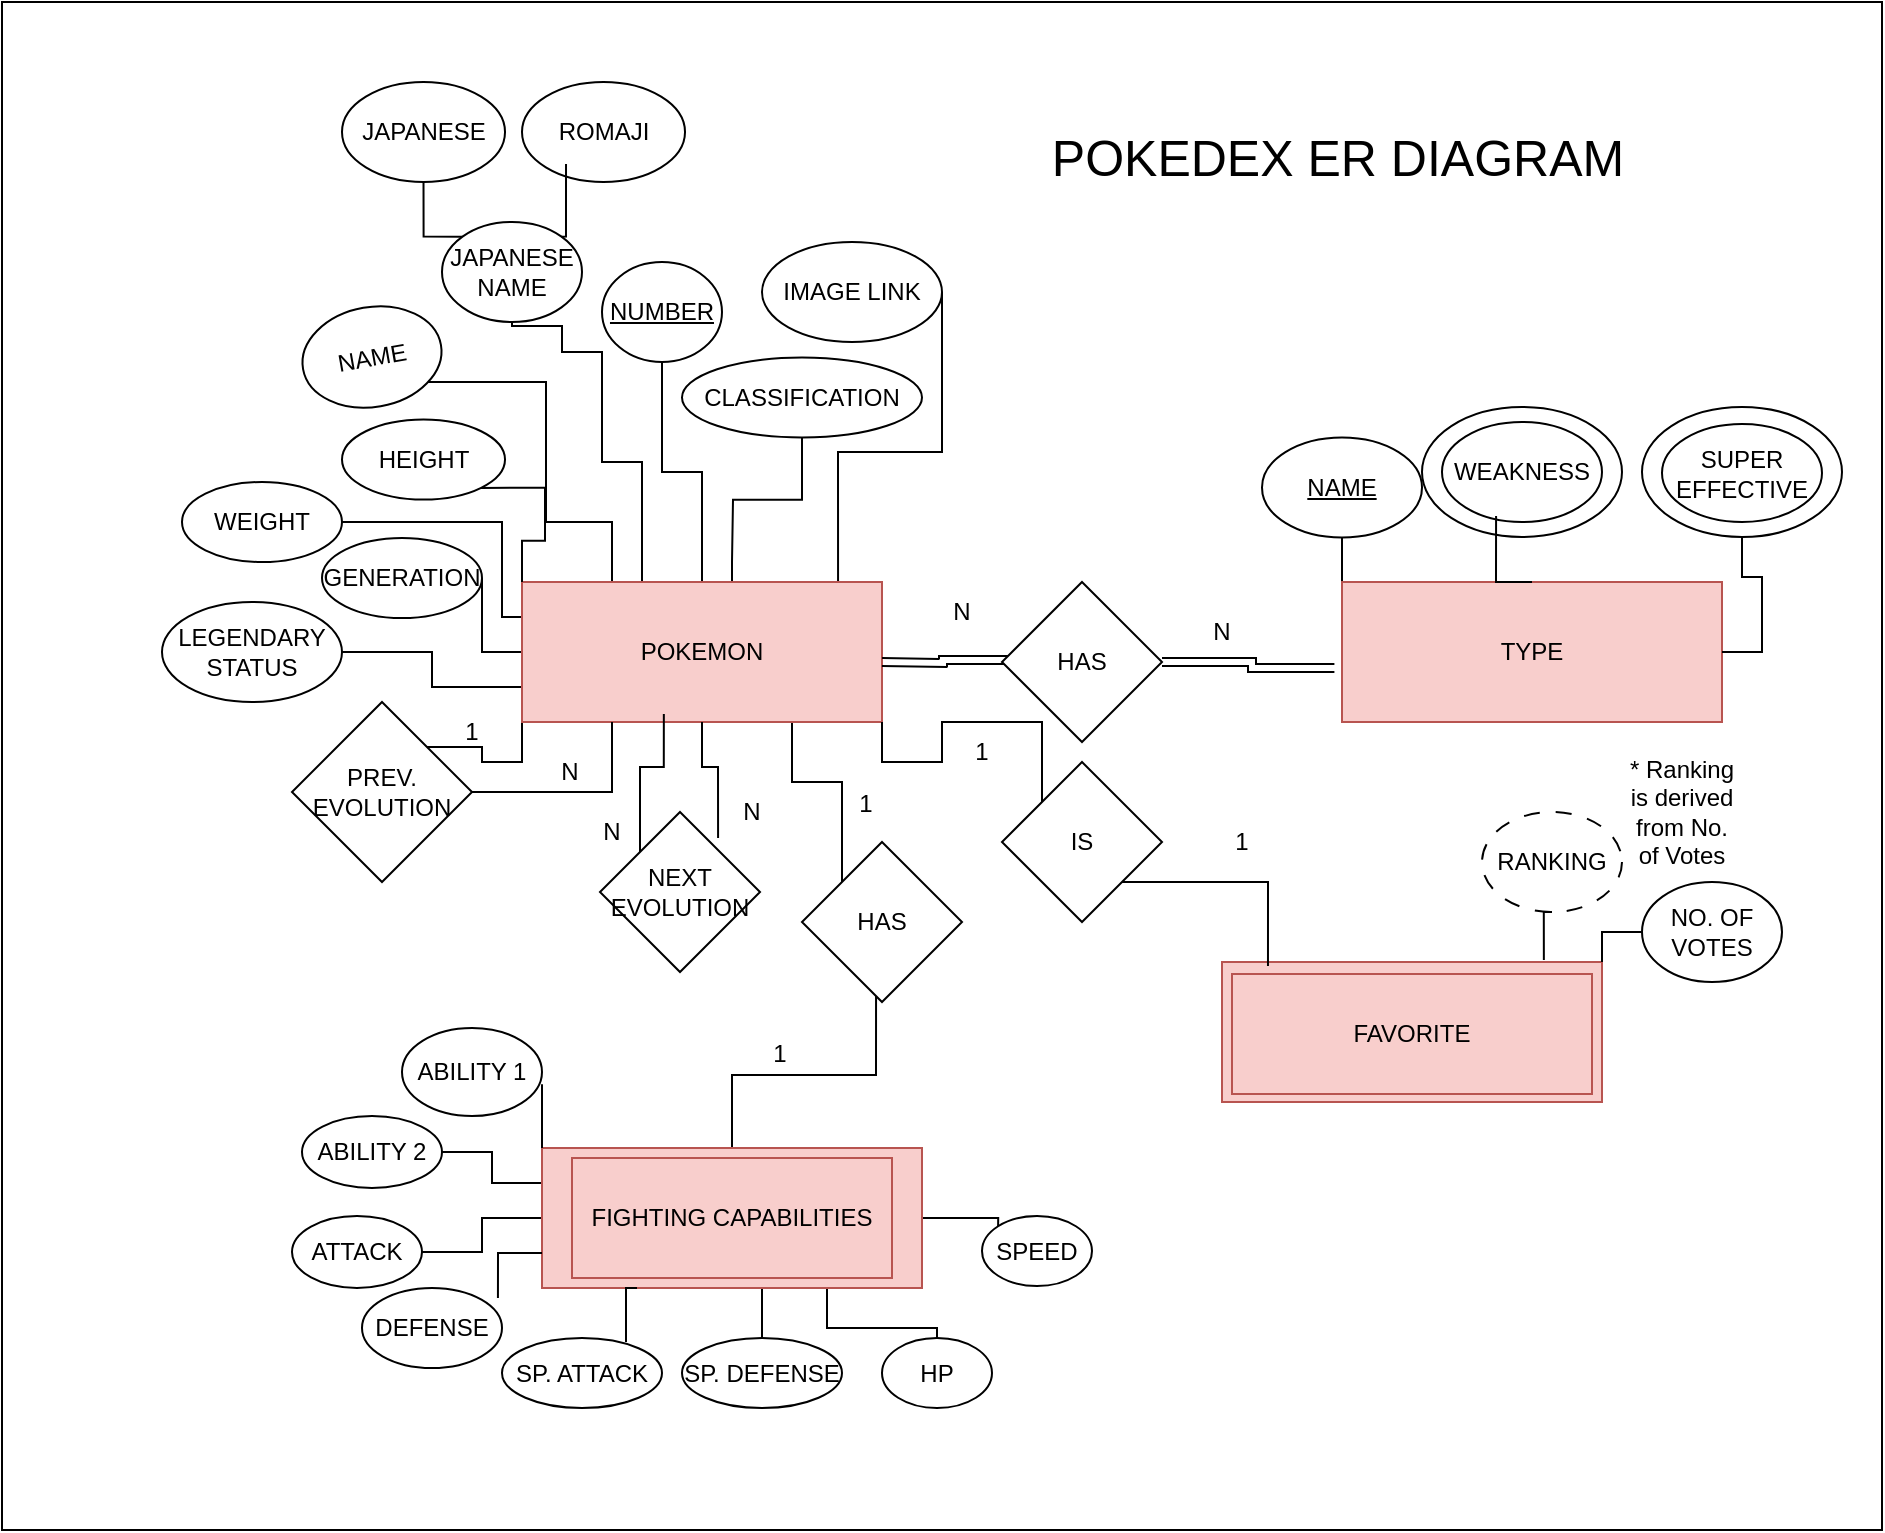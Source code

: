 <mxfile version="24.0.7" type="github">
  <diagram name="Page-1" id="Sbk3Eo_ly9QSLVSdRJkZ">
    <mxGraphModel dx="2072" dy="1694" grid="1" gridSize="10" guides="1" tooltips="1" connect="1" arrows="1" fold="1" page="1" pageScale="1" pageWidth="850" pageHeight="1100" math="0" shadow="0">
      <root>
        <mxCell id="0" />
        <mxCell id="1" parent="0" />
        <mxCell id="WvA3ibDLZRNIXYbd0nnT-17" value="" style="rounded=0;whiteSpace=wrap;html=1;" vertex="1" parent="1">
          <mxGeometry x="-120" y="-120" width="940" height="764" as="geometry" />
        </mxCell>
        <mxCell id="JgLcO3IamqkXX1sSQGq1-5" style="edgeStyle=orthogonalEdgeStyle;rounded=0;orthogonalLoop=1;jettySize=auto;html=1;exitX=0.25;exitY=0;exitDx=0;exitDy=0;entryX=0.5;entryY=1;entryDx=0;entryDy=0;endArrow=none;endFill=0;" parent="1" source="JgLcO3IamqkXX1sSQGq1-22" edge="1">
          <mxGeometry relative="1" as="geometry">
            <mxPoint x="193.967" y="154.645" as="sourcePoint" />
            <mxPoint x="71.341" y="62.12" as="targetPoint" />
            <Array as="points">
              <mxPoint x="185" y="140" />
              <mxPoint x="152" y="140" />
              <mxPoint x="152" y="70" />
              <mxPoint x="71" y="70" />
            </Array>
          </mxGeometry>
        </mxCell>
        <mxCell id="JgLcO3IamqkXX1sSQGq1-16" style="edgeStyle=orthogonalEdgeStyle;rounded=0;orthogonalLoop=1;jettySize=auto;html=1;exitX=0.5;exitY=0;exitDx=0;exitDy=0;entryX=0.5;entryY=1;entryDx=0;entryDy=0;endArrow=none;endFill=0;" parent="1" target="JgLcO3IamqkXX1sSQGq1-7" edge="1">
          <mxGeometry relative="1" as="geometry">
            <mxPoint x="245" y="160" as="sourcePoint" />
          </mxGeometry>
        </mxCell>
        <mxCell id="JgLcO3IamqkXX1sSQGq1-19" style="edgeStyle=orthogonalEdgeStyle;rounded=0;orthogonalLoop=1;jettySize=auto;html=1;exitX=1;exitY=0.5;exitDx=0;exitDy=0;endArrow=none;endFill=0;entryX=-0.02;entryY=0.614;entryDx=0;entryDy=0;entryPerimeter=0;shape=link;" parent="1" source="JgLcO3IamqkXX1sSQGq1-24" target="JgLcO3IamqkXX1sSQGq1-23" edge="1">
          <mxGeometry relative="1" as="geometry">
            <mxPoint x="320" y="210" as="sourcePoint" />
            <mxPoint x="480" y="210" as="targetPoint" />
          </mxGeometry>
        </mxCell>
        <mxCell id="JgLcO3IamqkXX1sSQGq1-3" value="NAME" style="ellipse;whiteSpace=wrap;html=1;rotation=-10;" parent="1" vertex="1">
          <mxGeometry x="30.0" y="32.5" width="70" height="50" as="geometry" />
        </mxCell>
        <mxCell id="JgLcO3IamqkXX1sSQGq1-46" style="edgeStyle=orthogonalEdgeStyle;rounded=0;orthogonalLoop=1;jettySize=auto;html=1;exitX=0;exitY=0;exitDx=0;exitDy=0;entryX=0.5;entryY=1;entryDx=0;entryDy=0;endArrow=none;endFill=0;" parent="1" source="JgLcO3IamqkXX1sSQGq1-4" target="JgLcO3IamqkXX1sSQGq1-44" edge="1">
          <mxGeometry relative="1" as="geometry" />
        </mxCell>
        <mxCell id="JgLcO3IamqkXX1sSQGq1-4" value="JAPANESE NAME" style="ellipse;whiteSpace=wrap;html=1;rotation=0;" parent="1" vertex="1">
          <mxGeometry x="100" y="-10" width="70" height="50" as="geometry" />
        </mxCell>
        <mxCell id="JgLcO3IamqkXX1sSQGq1-6" style="edgeStyle=orthogonalEdgeStyle;rounded=0;orthogonalLoop=1;jettySize=auto;html=1;exitX=0.5;exitY=0;exitDx=0;exitDy=0;endArrow=none;endFill=0;" parent="1" target="JgLcO3IamqkXX1sSQGq1-4" edge="1">
          <mxGeometry relative="1" as="geometry">
            <mxPoint x="245" y="160" as="sourcePoint" />
            <Array as="points">
              <mxPoint x="245" y="170" />
              <mxPoint x="200" y="170" />
              <mxPoint x="200" y="110" />
              <mxPoint x="180" y="110" />
              <mxPoint x="180" y="55" />
              <mxPoint x="160" y="55" />
              <mxPoint x="160" y="42" />
              <mxPoint x="135" y="42" />
            </Array>
          </mxGeometry>
        </mxCell>
        <mxCell id="JgLcO3IamqkXX1sSQGq1-7" value="CLASSIFICATION" style="ellipse;whiteSpace=wrap;html=1;rotation=0;" parent="1" vertex="1">
          <mxGeometry x="220" y="57.76" width="120" height="40" as="geometry" />
        </mxCell>
        <mxCell id="JgLcO3IamqkXX1sSQGq1-73" style="edgeStyle=orthogonalEdgeStyle;rounded=0;orthogonalLoop=1;jettySize=auto;html=1;exitX=0.5;exitY=1;exitDx=0;exitDy=0;endArrow=none;endFill=0;" parent="1" source="JgLcO3IamqkXX1sSQGq1-9" target="JgLcO3IamqkXX1sSQGq1-22" edge="1">
          <mxGeometry relative="1" as="geometry" />
        </mxCell>
        <mxCell id="JgLcO3IamqkXX1sSQGq1-9" value="&lt;u&gt;NUMBER&lt;/u&gt;" style="ellipse;whiteSpace=wrap;html=1;rotation=0;" parent="1" vertex="1">
          <mxGeometry x="180" y="10" width="60" height="50" as="geometry" />
        </mxCell>
        <mxCell id="JgLcO3IamqkXX1sSQGq1-12" value="IMAGE LINK" style="ellipse;whiteSpace=wrap;html=1;rotation=0;" parent="1" vertex="1">
          <mxGeometry x="260" width="90" height="50" as="geometry" />
        </mxCell>
        <mxCell id="JgLcO3IamqkXX1sSQGq1-17" style="edgeStyle=orthogonalEdgeStyle;rounded=0;orthogonalLoop=1;jettySize=auto;html=1;exitX=1;exitY=0;exitDx=0;exitDy=0;endArrow=none;endFill=0;" parent="1" target="JgLcO3IamqkXX1sSQGq1-12" edge="1">
          <mxGeometry relative="1" as="geometry">
            <mxPoint x="298.033" y="174.645" as="sourcePoint" />
            <Array as="points">
              <mxPoint x="298" y="105" />
              <mxPoint x="350" y="105" />
            </Array>
          </mxGeometry>
        </mxCell>
        <mxCell id="JgLcO3IamqkXX1sSQGq1-58" style="edgeStyle=orthogonalEdgeStyle;rounded=0;orthogonalLoop=1;jettySize=auto;html=1;exitX=0.463;exitY=0.838;exitDx=0;exitDy=0;endArrow=none;endFill=0;exitPerimeter=0;" parent="1" source="JgLcO3IamqkXX1sSQGq1-59" target="JgLcO3IamqkXX1sSQGq1-57" edge="1">
          <mxGeometry relative="1" as="geometry">
            <mxPoint x="240" y="403" as="sourcePoint" />
          </mxGeometry>
        </mxCell>
        <mxCell id="JgLcO3IamqkXX1sSQGq1-67" style="edgeStyle=orthogonalEdgeStyle;rounded=0;orthogonalLoop=1;jettySize=auto;html=1;exitX=0;exitY=0.25;exitDx=0;exitDy=0;entryX=1;entryY=0.5;entryDx=0;entryDy=0;endArrow=none;endFill=0;" parent="1" source="JgLcO3IamqkXX1sSQGq1-22" target="JgLcO3IamqkXX1sSQGq1-63" edge="1">
          <mxGeometry relative="1" as="geometry">
            <Array as="points">
              <mxPoint x="130" y="188" />
              <mxPoint x="130" y="140" />
            </Array>
          </mxGeometry>
        </mxCell>
        <mxCell id="JgLcO3IamqkXX1sSQGq1-70" style="edgeStyle=orthogonalEdgeStyle;rounded=0;orthogonalLoop=1;jettySize=auto;html=1;exitX=0;exitY=0.5;exitDx=0;exitDy=0;entryX=1;entryY=0.5;entryDx=0;entryDy=0;endArrow=none;endFill=0;" parent="1" source="JgLcO3IamqkXX1sSQGq1-22" target="JgLcO3IamqkXX1sSQGq1-68" edge="1">
          <mxGeometry relative="1" as="geometry" />
        </mxCell>
        <mxCell id="JgLcO3IamqkXX1sSQGq1-71" style="edgeStyle=orthogonalEdgeStyle;rounded=0;orthogonalLoop=1;jettySize=auto;html=1;exitX=0;exitY=0.75;exitDx=0;exitDy=0;entryX=1;entryY=0.5;entryDx=0;entryDy=0;endArrow=none;endFill=0;" parent="1" source="JgLcO3IamqkXX1sSQGq1-22" target="JgLcO3IamqkXX1sSQGq1-69" edge="1">
          <mxGeometry relative="1" as="geometry" />
        </mxCell>
        <mxCell id="WvA3ibDLZRNIXYbd0nnT-3" style="edgeStyle=orthogonalEdgeStyle;rounded=0;orthogonalLoop=1;jettySize=auto;html=1;exitX=0;exitY=1;exitDx=0;exitDy=0;entryX=1;entryY=0;entryDx=0;entryDy=0;endArrow=none;endFill=0;" edge="1" parent="1" source="JgLcO3IamqkXX1sSQGq1-22" target="WvA3ibDLZRNIXYbd0nnT-1">
          <mxGeometry relative="1" as="geometry" />
        </mxCell>
        <mxCell id="WvA3ibDLZRNIXYbd0nnT-8" style="edgeStyle=orthogonalEdgeStyle;rounded=0;orthogonalLoop=1;jettySize=auto;html=1;exitX=0.75;exitY=1;exitDx=0;exitDy=0;entryX=0;entryY=0;entryDx=0;entryDy=0;endArrow=none;endFill=0;" edge="1" parent="1" source="JgLcO3IamqkXX1sSQGq1-22" target="JgLcO3IamqkXX1sSQGq1-59">
          <mxGeometry relative="1" as="geometry" />
        </mxCell>
        <mxCell id="JgLcO3IamqkXX1sSQGq1-22" value="POKEMON" style="rounded=0;whiteSpace=wrap;html=1;fillColor=#f8cecc;strokeColor=#b85450;" parent="1" vertex="1">
          <mxGeometry x="140" y="170" width="180" height="70" as="geometry" />
        </mxCell>
        <mxCell id="JgLcO3IamqkXX1sSQGq1-31" style="edgeStyle=orthogonalEdgeStyle;rounded=0;orthogonalLoop=1;jettySize=auto;html=1;exitX=0;exitY=0;exitDx=0;exitDy=0;entryX=0.5;entryY=1;entryDx=0;entryDy=0;endArrow=none;endFill=0;" parent="1" source="JgLcO3IamqkXX1sSQGq1-23" target="JgLcO3IamqkXX1sSQGq1-30" edge="1">
          <mxGeometry relative="1" as="geometry" />
        </mxCell>
        <mxCell id="JgLcO3IamqkXX1sSQGq1-23" value="TYPE" style="rounded=0;whiteSpace=wrap;html=1;fillColor=#f8cecc;strokeColor=#b85450;" parent="1" vertex="1">
          <mxGeometry x="550" y="170" width="190" height="70" as="geometry" />
        </mxCell>
        <mxCell id="JgLcO3IamqkXX1sSQGq1-25" value="" style="edgeStyle=orthogonalEdgeStyle;rounded=0;orthogonalLoop=1;jettySize=auto;html=1;exitX=1;exitY=0.5;exitDx=0;exitDy=0;endArrow=none;endFill=0;entryX=0.088;entryY=0.488;entryDx=0;entryDy=0;entryPerimeter=0;shape=link;" parent="1" target="JgLcO3IamqkXX1sSQGq1-24" edge="1">
          <mxGeometry relative="1" as="geometry">
            <mxPoint x="320" y="210" as="sourcePoint" />
            <mxPoint x="547" y="213" as="targetPoint" />
          </mxGeometry>
        </mxCell>
        <mxCell id="JgLcO3IamqkXX1sSQGq1-24" value="HAS" style="rhombus;whiteSpace=wrap;html=1;" parent="1" vertex="1">
          <mxGeometry x="380" y="170" width="80" height="80" as="geometry" />
        </mxCell>
        <mxCell id="JgLcO3IamqkXX1sSQGq1-26" value="N" style="text;html=1;align=center;verticalAlign=middle;whiteSpace=wrap;rounded=0;" parent="1" vertex="1">
          <mxGeometry x="330" y="170" width="60" height="30" as="geometry" />
        </mxCell>
        <mxCell id="JgLcO3IamqkXX1sSQGq1-27" value="N" style="text;html=1;align=center;verticalAlign=middle;whiteSpace=wrap;rounded=0;" parent="1" vertex="1">
          <mxGeometry x="460" y="180" width="60" height="30" as="geometry" />
        </mxCell>
        <mxCell id="JgLcO3IamqkXX1sSQGq1-30" value="&lt;u&gt;NAME&lt;/u&gt;" style="ellipse;whiteSpace=wrap;html=1;" parent="1" vertex="1">
          <mxGeometry x="510" y="97.76" width="80" height="50" as="geometry" />
        </mxCell>
        <mxCell id="JgLcO3IamqkXX1sSQGq1-34" value="" style="ellipse;whiteSpace=wrap;html=1;" parent="1" vertex="1">
          <mxGeometry x="590" y="82.5" width="100" height="65" as="geometry" />
        </mxCell>
        <mxCell id="JgLcO3IamqkXX1sSQGq1-32" value="WEAKNESS" style="ellipse;whiteSpace=wrap;html=1;" parent="1" vertex="1">
          <mxGeometry x="600" y="90" width="80" height="50" as="geometry" />
        </mxCell>
        <mxCell id="JgLcO3IamqkXX1sSQGq1-33" style="edgeStyle=orthogonalEdgeStyle;rounded=0;orthogonalLoop=1;jettySize=auto;html=1;exitX=0.5;exitY=0;exitDx=0;exitDy=0;entryX=0.338;entryY=0.94;entryDx=0;entryDy=0;entryPerimeter=0;endArrow=none;endFill=0;" parent="1" source="JgLcO3IamqkXX1sSQGq1-23" target="JgLcO3IamqkXX1sSQGq1-32" edge="1">
          <mxGeometry relative="1" as="geometry" />
        </mxCell>
        <mxCell id="JgLcO3IamqkXX1sSQGq1-37" style="edgeStyle=orthogonalEdgeStyle;rounded=0;orthogonalLoop=1;jettySize=auto;html=1;exitX=0.5;exitY=1;exitDx=0;exitDy=0;entryX=1;entryY=0.5;entryDx=0;entryDy=0;endArrow=none;endFill=0;" parent="1" source="JgLcO3IamqkXX1sSQGq1-36" target="JgLcO3IamqkXX1sSQGq1-23" edge="1">
          <mxGeometry relative="1" as="geometry" />
        </mxCell>
        <mxCell id="JgLcO3IamqkXX1sSQGq1-36" value="" style="ellipse;whiteSpace=wrap;html=1;" parent="1" vertex="1">
          <mxGeometry x="700" y="82.5" width="100" height="65" as="geometry" />
        </mxCell>
        <mxCell id="JgLcO3IamqkXX1sSQGq1-35" value="SUPER EFFECTIVE" style="ellipse;whiteSpace=wrap;html=1;" parent="1" vertex="1">
          <mxGeometry x="710" y="91.0" width="80" height="49" as="geometry" />
        </mxCell>
        <mxCell id="JgLcO3IamqkXX1sSQGq1-38" value="FAVORITE" style="rounded=0;whiteSpace=wrap;html=1;fillColor=#f8cecc;strokeColor=#b85450;" parent="1" vertex="1">
          <mxGeometry x="490" y="360" width="190" height="70" as="geometry" />
        </mxCell>
        <mxCell id="JgLcO3IamqkXX1sSQGq1-39" style="edgeStyle=orthogonalEdgeStyle;rounded=0;orthogonalLoop=1;jettySize=auto;html=1;exitX=1;exitY=1;exitDx=0;exitDy=0;entryX=0.121;entryY=0.029;entryDx=0;entryDy=0;entryPerimeter=0;endArrow=none;endFill=0;" parent="1" source="JgLcO3IamqkXX1sSQGq1-40" target="JgLcO3IamqkXX1sSQGq1-38" edge="1">
          <mxGeometry relative="1" as="geometry" />
        </mxCell>
        <mxCell id="JgLcO3IamqkXX1sSQGq1-41" value="" style="edgeStyle=orthogonalEdgeStyle;rounded=0;orthogonalLoop=1;jettySize=auto;html=1;exitX=1;exitY=1;exitDx=0;exitDy=0;entryX=0;entryY=0;entryDx=0;entryDy=0;endArrow=none;endFill=0;" parent="1" source="JgLcO3IamqkXX1sSQGq1-22" target="JgLcO3IamqkXX1sSQGq1-40" edge="1">
          <mxGeometry relative="1" as="geometry">
            <mxPoint x="320" y="240" as="sourcePoint" />
            <mxPoint x="513" y="362" as="targetPoint" />
          </mxGeometry>
        </mxCell>
        <mxCell id="JgLcO3IamqkXX1sSQGq1-40" value="IS" style="rhombus;whiteSpace=wrap;html=1;" parent="1" vertex="1">
          <mxGeometry x="380" y="260" width="80" height="80" as="geometry" />
        </mxCell>
        <mxCell id="JgLcO3IamqkXX1sSQGq1-42" value="1" style="text;html=1;align=center;verticalAlign=middle;whiteSpace=wrap;rounded=0;" parent="1" vertex="1">
          <mxGeometry x="340" y="240" width="60" height="30" as="geometry" />
        </mxCell>
        <mxCell id="JgLcO3IamqkXX1sSQGq1-43" value="1" style="text;html=1;align=center;verticalAlign=middle;whiteSpace=wrap;rounded=0;" parent="1" vertex="1">
          <mxGeometry x="470" y="285" width="60" height="30" as="geometry" />
        </mxCell>
        <mxCell id="JgLcO3IamqkXX1sSQGq1-44" value="JAPANESE" style="ellipse;whiteSpace=wrap;html=1;" parent="1" vertex="1">
          <mxGeometry x="50" y="-80" width="81.51" height="50" as="geometry" />
        </mxCell>
        <mxCell id="JgLcO3IamqkXX1sSQGq1-45" value="ROMAJI" style="ellipse;whiteSpace=wrap;html=1;" parent="1" vertex="1">
          <mxGeometry x="140" y="-80" width="81.51" height="50" as="geometry" />
        </mxCell>
        <mxCell id="JgLcO3IamqkXX1sSQGq1-47" style="edgeStyle=orthogonalEdgeStyle;rounded=0;orthogonalLoop=1;jettySize=auto;html=1;exitX=1;exitY=0;exitDx=0;exitDy=0;entryX=0.27;entryY=0.82;entryDx=0;entryDy=0;entryPerimeter=0;endArrow=none;endFill=0;" parent="1" source="JgLcO3IamqkXX1sSQGq1-4" target="JgLcO3IamqkXX1sSQGq1-45" edge="1">
          <mxGeometry relative="1" as="geometry" />
        </mxCell>
        <mxCell id="JgLcO3IamqkXX1sSQGq1-50" value="RANKING" style="ellipse;whiteSpace=wrap;html=1;dashed=1;dashPattern=8 8;" parent="1" vertex="1">
          <mxGeometry x="620" y="285" width="70" height="50" as="geometry" />
        </mxCell>
        <mxCell id="JgLcO3IamqkXX1sSQGq1-54" style="edgeStyle=orthogonalEdgeStyle;rounded=0;orthogonalLoop=1;jettySize=auto;html=1;exitX=0;exitY=0.5;exitDx=0;exitDy=0;entryX=1;entryY=0;entryDx=0;entryDy=0;endArrow=none;endFill=0;" parent="1" source="JgLcO3IamqkXX1sSQGq1-52" target="JgLcO3IamqkXX1sSQGq1-38" edge="1">
          <mxGeometry relative="1" as="geometry" />
        </mxCell>
        <mxCell id="JgLcO3IamqkXX1sSQGq1-52" value="NO. OF VOTES" style="ellipse;whiteSpace=wrap;html=1;" parent="1" vertex="1">
          <mxGeometry x="700" y="320" width="70" height="50" as="geometry" />
        </mxCell>
        <mxCell id="JgLcO3IamqkXX1sSQGq1-53" style="edgeStyle=orthogonalEdgeStyle;rounded=0;orthogonalLoop=1;jettySize=auto;html=1;exitX=0.5;exitY=1;exitDx=0;exitDy=0;entryX=0.847;entryY=-0.014;entryDx=0;entryDy=0;entryPerimeter=0;endArrow=none;endFill=0;" parent="1" source="JgLcO3IamqkXX1sSQGq1-50" target="JgLcO3IamqkXX1sSQGq1-38" edge="1">
          <mxGeometry relative="1" as="geometry" />
        </mxCell>
        <mxCell id="JgLcO3IamqkXX1sSQGq1-55" value="* Ranking is derived from No. of Votes" style="text;html=1;align=center;verticalAlign=middle;whiteSpace=wrap;rounded=0;" parent="1" vertex="1">
          <mxGeometry x="690" y="270" width="60" height="30" as="geometry" />
        </mxCell>
        <mxCell id="JgLcO3IamqkXX1sSQGq1-78" style="edgeStyle=orthogonalEdgeStyle;rounded=0;orthogonalLoop=1;jettySize=auto;html=1;exitX=0;exitY=0.25;exitDx=0;exitDy=0;entryX=1;entryY=0.5;entryDx=0;entryDy=0;endArrow=none;endFill=0;" parent="1" source="JgLcO3IamqkXX1sSQGq1-57" target="JgLcO3IamqkXX1sSQGq1-77" edge="1">
          <mxGeometry relative="1" as="geometry" />
        </mxCell>
        <mxCell id="JgLcO3IamqkXX1sSQGq1-84" style="edgeStyle=orthogonalEdgeStyle;rounded=0;orthogonalLoop=1;jettySize=auto;html=1;exitX=0;exitY=0.5;exitDx=0;exitDy=0;entryX=1;entryY=0.5;entryDx=0;entryDy=0;endArrow=none;endFill=0;" parent="1" source="JgLcO3IamqkXX1sSQGq1-57" target="JgLcO3IamqkXX1sSQGq1-79" edge="1">
          <mxGeometry relative="1" as="geometry" />
        </mxCell>
        <mxCell id="JgLcO3IamqkXX1sSQGq1-87" style="edgeStyle=orthogonalEdgeStyle;rounded=0;orthogonalLoop=1;jettySize=auto;html=1;exitX=0.5;exitY=1;exitDx=0;exitDy=0;entryX=0.5;entryY=0;entryDx=0;entryDy=0;endArrow=none;endFill=0;" parent="1" source="JgLcO3IamqkXX1sSQGq1-57" target="JgLcO3IamqkXX1sSQGq1-82" edge="1">
          <mxGeometry relative="1" as="geometry" />
        </mxCell>
        <mxCell id="JgLcO3IamqkXX1sSQGq1-91" style="edgeStyle=orthogonalEdgeStyle;rounded=0;orthogonalLoop=1;jettySize=auto;html=1;exitX=0.75;exitY=1;exitDx=0;exitDy=0;entryX=0.5;entryY=0;entryDx=0;entryDy=0;endArrow=none;endFill=0;" parent="1" source="JgLcO3IamqkXX1sSQGq1-57" target="JgLcO3IamqkXX1sSQGq1-88" edge="1">
          <mxGeometry relative="1" as="geometry" />
        </mxCell>
        <mxCell id="JgLcO3IamqkXX1sSQGq1-92" style="edgeStyle=orthogonalEdgeStyle;rounded=0;orthogonalLoop=1;jettySize=auto;html=1;exitX=1;exitY=0.5;exitDx=0;exitDy=0;entryX=0;entryY=0;entryDx=0;entryDy=0;endArrow=none;endFill=0;" parent="1" source="JgLcO3IamqkXX1sSQGq1-57" target="JgLcO3IamqkXX1sSQGq1-90" edge="1">
          <mxGeometry relative="1" as="geometry" />
        </mxCell>
        <mxCell id="JgLcO3IamqkXX1sSQGq1-57" value="FIGHTING CAPABILITIES" style="rounded=0;whiteSpace=wrap;html=1;fillColor=#f8cecc;strokeColor=#b85450;" parent="1" vertex="1">
          <mxGeometry x="150" y="453" width="190" height="70" as="geometry" />
        </mxCell>
        <mxCell id="JgLcO3IamqkXX1sSQGq1-59" value="HAS" style="rhombus;whiteSpace=wrap;html=1;" parent="1" vertex="1">
          <mxGeometry x="280" y="300" width="80" height="80" as="geometry" />
        </mxCell>
        <mxCell id="JgLcO3IamqkXX1sSQGq1-61" value="1" style="text;html=1;align=center;verticalAlign=middle;whiteSpace=wrap;rounded=0;" parent="1" vertex="1">
          <mxGeometry x="297" y="266" width="30" height="30" as="geometry" />
        </mxCell>
        <mxCell id="JgLcO3IamqkXX1sSQGq1-64" style="edgeStyle=orthogonalEdgeStyle;rounded=0;orthogonalLoop=1;jettySize=auto;html=1;exitX=1;exitY=1;exitDx=0;exitDy=0;entryX=0;entryY=0;entryDx=0;entryDy=0;endArrow=none;endFill=0;" parent="1" source="JgLcO3IamqkXX1sSQGq1-62" target="JgLcO3IamqkXX1sSQGq1-22" edge="1">
          <mxGeometry relative="1" as="geometry" />
        </mxCell>
        <mxCell id="JgLcO3IamqkXX1sSQGq1-62" value="HEIGHT" style="ellipse;whiteSpace=wrap;html=1;rotation=0;" parent="1" vertex="1">
          <mxGeometry x="50" y="88.76" width="81.51" height="40" as="geometry" />
        </mxCell>
        <mxCell id="JgLcO3IamqkXX1sSQGq1-63" value="WEIGHT" style="ellipse;whiteSpace=wrap;html=1;rotation=0;" parent="1" vertex="1">
          <mxGeometry x="-30" y="120" width="80" height="40" as="geometry" />
        </mxCell>
        <mxCell id="JgLcO3IamqkXX1sSQGq1-65" value="1" style="text;html=1;align=center;verticalAlign=middle;whiteSpace=wrap;rounded=0;" parent="1" vertex="1">
          <mxGeometry x="239" y="391" width="60" height="30" as="geometry" />
        </mxCell>
        <mxCell id="JgLcO3IamqkXX1sSQGq1-68" value="GENERATION" style="ellipse;whiteSpace=wrap;html=1;rotation=0;" parent="1" vertex="1">
          <mxGeometry x="40" y="148" width="80" height="40" as="geometry" />
        </mxCell>
        <mxCell id="JgLcO3IamqkXX1sSQGq1-69" value="LEGENDARY STATUS" style="ellipse;whiteSpace=wrap;html=1;rotation=0;" parent="1" vertex="1">
          <mxGeometry x="-40" y="180" width="90" height="50" as="geometry" />
        </mxCell>
        <mxCell id="JgLcO3IamqkXX1sSQGq1-74" value="FAVORITE" style="rounded=0;whiteSpace=wrap;html=1;fillColor=#f8cecc;strokeColor=#b85450;" parent="1" vertex="1">
          <mxGeometry x="495" y="366" width="180" height="60" as="geometry" />
        </mxCell>
        <mxCell id="JgLcO3IamqkXX1sSQGq1-75" value="ABILITY 1" style="ellipse;whiteSpace=wrap;html=1;rotation=0;" parent="1" vertex="1">
          <mxGeometry x="80" y="393" width="70" height="44" as="geometry" />
        </mxCell>
        <mxCell id="JgLcO3IamqkXX1sSQGq1-76" style="edgeStyle=orthogonalEdgeStyle;rounded=0;orthogonalLoop=1;jettySize=auto;html=1;exitX=0;exitY=0;exitDx=0;exitDy=0;entryX=1;entryY=0.64;entryDx=0;entryDy=0;entryPerimeter=0;endArrow=none;endFill=0;" parent="1" source="JgLcO3IamqkXX1sSQGq1-57" target="JgLcO3IamqkXX1sSQGq1-75" edge="1">
          <mxGeometry relative="1" as="geometry" />
        </mxCell>
        <mxCell id="JgLcO3IamqkXX1sSQGq1-77" value="ABILITY 2" style="ellipse;whiteSpace=wrap;html=1;rotation=0;" parent="1" vertex="1">
          <mxGeometry x="30" y="437" width="70" height="36" as="geometry" />
        </mxCell>
        <mxCell id="JgLcO3IamqkXX1sSQGq1-79" value="ATTACK" style="ellipse;whiteSpace=wrap;html=1;rotation=0;" parent="1" vertex="1">
          <mxGeometry x="25" y="487" width="65" height="36" as="geometry" />
        </mxCell>
        <mxCell id="JgLcO3IamqkXX1sSQGq1-80" value="DEFENSE" style="ellipse;whiteSpace=wrap;html=1;rotation=0;" parent="1" vertex="1">
          <mxGeometry x="60" y="523" width="70" height="40" as="geometry" />
        </mxCell>
        <mxCell id="JgLcO3IamqkXX1sSQGq1-81" value="SP. ATTACK" style="ellipse;whiteSpace=wrap;html=1;rotation=0;" parent="1" vertex="1">
          <mxGeometry x="130" y="548" width="80" height="35" as="geometry" />
        </mxCell>
        <mxCell id="JgLcO3IamqkXX1sSQGq1-82" value="SP. DEFENSE" style="ellipse;whiteSpace=wrap;html=1;rotation=0;" parent="1" vertex="1">
          <mxGeometry x="220" y="548" width="80" height="35" as="geometry" />
        </mxCell>
        <mxCell id="JgLcO3IamqkXX1sSQGq1-85" style="edgeStyle=orthogonalEdgeStyle;rounded=0;orthogonalLoop=1;jettySize=auto;html=1;exitX=0;exitY=0.75;exitDx=0;exitDy=0;entryX=0.971;entryY=0.125;entryDx=0;entryDy=0;entryPerimeter=0;endArrow=none;endFill=0;" parent="1" source="JgLcO3IamqkXX1sSQGq1-57" target="JgLcO3IamqkXX1sSQGq1-80" edge="1">
          <mxGeometry relative="1" as="geometry" />
        </mxCell>
        <mxCell id="JgLcO3IamqkXX1sSQGq1-86" style="edgeStyle=orthogonalEdgeStyle;rounded=0;orthogonalLoop=1;jettySize=auto;html=1;exitX=0.25;exitY=1;exitDx=0;exitDy=0;entryX=0.775;entryY=0.057;entryDx=0;entryDy=0;entryPerimeter=0;endArrow=none;endFill=0;" parent="1" source="JgLcO3IamqkXX1sSQGq1-57" target="JgLcO3IamqkXX1sSQGq1-81" edge="1">
          <mxGeometry relative="1" as="geometry" />
        </mxCell>
        <mxCell id="JgLcO3IamqkXX1sSQGq1-88" value="HP" style="ellipse;whiteSpace=wrap;html=1;rotation=0;" parent="1" vertex="1">
          <mxGeometry x="320" y="548" width="55" height="35" as="geometry" />
        </mxCell>
        <mxCell id="JgLcO3IamqkXX1sSQGq1-90" value="SPEED" style="ellipse;whiteSpace=wrap;html=1;rotation=0;" parent="1" vertex="1">
          <mxGeometry x="370" y="487" width="55" height="35" as="geometry" />
        </mxCell>
        <mxCell id="JgLcO3IamqkXX1sSQGq1-94" value="FIGHTING CAPABILITIES" style="rounded=0;whiteSpace=wrap;html=1;fillColor=#f8cecc;strokeColor=#b85450;" parent="1" vertex="1">
          <mxGeometry x="165" y="458" width="160" height="60" as="geometry" />
        </mxCell>
        <mxCell id="WvA3ibDLZRNIXYbd0nnT-4" style="edgeStyle=orthogonalEdgeStyle;rounded=0;orthogonalLoop=1;jettySize=auto;html=1;exitX=1;exitY=1;exitDx=0;exitDy=0;entryX=0.25;entryY=1;entryDx=0;entryDy=0;endArrow=none;endFill=0;" edge="1" parent="1" source="WvA3ibDLZRNIXYbd0nnT-1" target="JgLcO3IamqkXX1sSQGq1-22">
          <mxGeometry relative="1" as="geometry">
            <Array as="points">
              <mxPoint x="93" y="275" />
              <mxPoint x="185" y="275" />
            </Array>
          </mxGeometry>
        </mxCell>
        <mxCell id="WvA3ibDLZRNIXYbd0nnT-1" value="PREV. EVOLUTION" style="rhombus;whiteSpace=wrap;html=1;" vertex="1" parent="1">
          <mxGeometry x="25" y="230" width="90" height="90" as="geometry" />
        </mxCell>
        <mxCell id="WvA3ibDLZRNIXYbd0nnT-2" value="NEXT EVOLUTION" style="rhombus;whiteSpace=wrap;html=1;" vertex="1" parent="1">
          <mxGeometry x="179" y="285" width="80" height="80" as="geometry" />
        </mxCell>
        <mxCell id="WvA3ibDLZRNIXYbd0nnT-10" style="edgeStyle=orthogonalEdgeStyle;rounded=0;orthogonalLoop=1;jettySize=auto;html=1;exitX=0;exitY=0;exitDx=0;exitDy=0;entryX=0.394;entryY=0.943;entryDx=0;entryDy=0;entryPerimeter=0;endArrow=none;endFill=0;" edge="1" parent="1" source="WvA3ibDLZRNIXYbd0nnT-2" target="JgLcO3IamqkXX1sSQGq1-22">
          <mxGeometry relative="1" as="geometry" />
        </mxCell>
        <mxCell id="WvA3ibDLZRNIXYbd0nnT-11" style="edgeStyle=orthogonalEdgeStyle;rounded=0;orthogonalLoop=1;jettySize=auto;html=1;exitX=0.5;exitY=1;exitDx=0;exitDy=0;entryX=0.738;entryY=0.163;entryDx=0;entryDy=0;entryPerimeter=0;endArrow=none;endFill=0;" edge="1" parent="1" source="JgLcO3IamqkXX1sSQGq1-22" target="WvA3ibDLZRNIXYbd0nnT-2">
          <mxGeometry relative="1" as="geometry" />
        </mxCell>
        <mxCell id="WvA3ibDLZRNIXYbd0nnT-12" value="N" style="text;html=1;align=center;verticalAlign=middle;whiteSpace=wrap;rounded=0;" vertex="1" parent="1">
          <mxGeometry x="170" y="280" width="30" height="30" as="geometry" />
        </mxCell>
        <mxCell id="WvA3ibDLZRNIXYbd0nnT-13" value="N" style="text;html=1;align=center;verticalAlign=middle;whiteSpace=wrap;rounded=0;" vertex="1" parent="1">
          <mxGeometry x="240" y="270" width="30" height="30" as="geometry" />
        </mxCell>
        <mxCell id="WvA3ibDLZRNIXYbd0nnT-15" value="N" style="text;html=1;align=center;verticalAlign=middle;whiteSpace=wrap;rounded=0;" vertex="1" parent="1">
          <mxGeometry x="149" y="250" width="30" height="30" as="geometry" />
        </mxCell>
        <mxCell id="WvA3ibDLZRNIXYbd0nnT-16" value="1" style="text;html=1;align=center;verticalAlign=middle;whiteSpace=wrap;rounded=0;" vertex="1" parent="1">
          <mxGeometry x="100" y="230" width="30" height="30" as="geometry" />
        </mxCell>
        <mxCell id="WvA3ibDLZRNIXYbd0nnT-18" value="&lt;font style=&quot;font-size: 25px;&quot;&gt;POKEDEX ER DIAGRAM&lt;/font&gt;" style="text;html=1;align=center;verticalAlign=middle;whiteSpace=wrap;rounded=0;" vertex="1" parent="1">
          <mxGeometry x="393" y="-58" width="310" height="30" as="geometry" />
        </mxCell>
      </root>
    </mxGraphModel>
  </diagram>
</mxfile>
